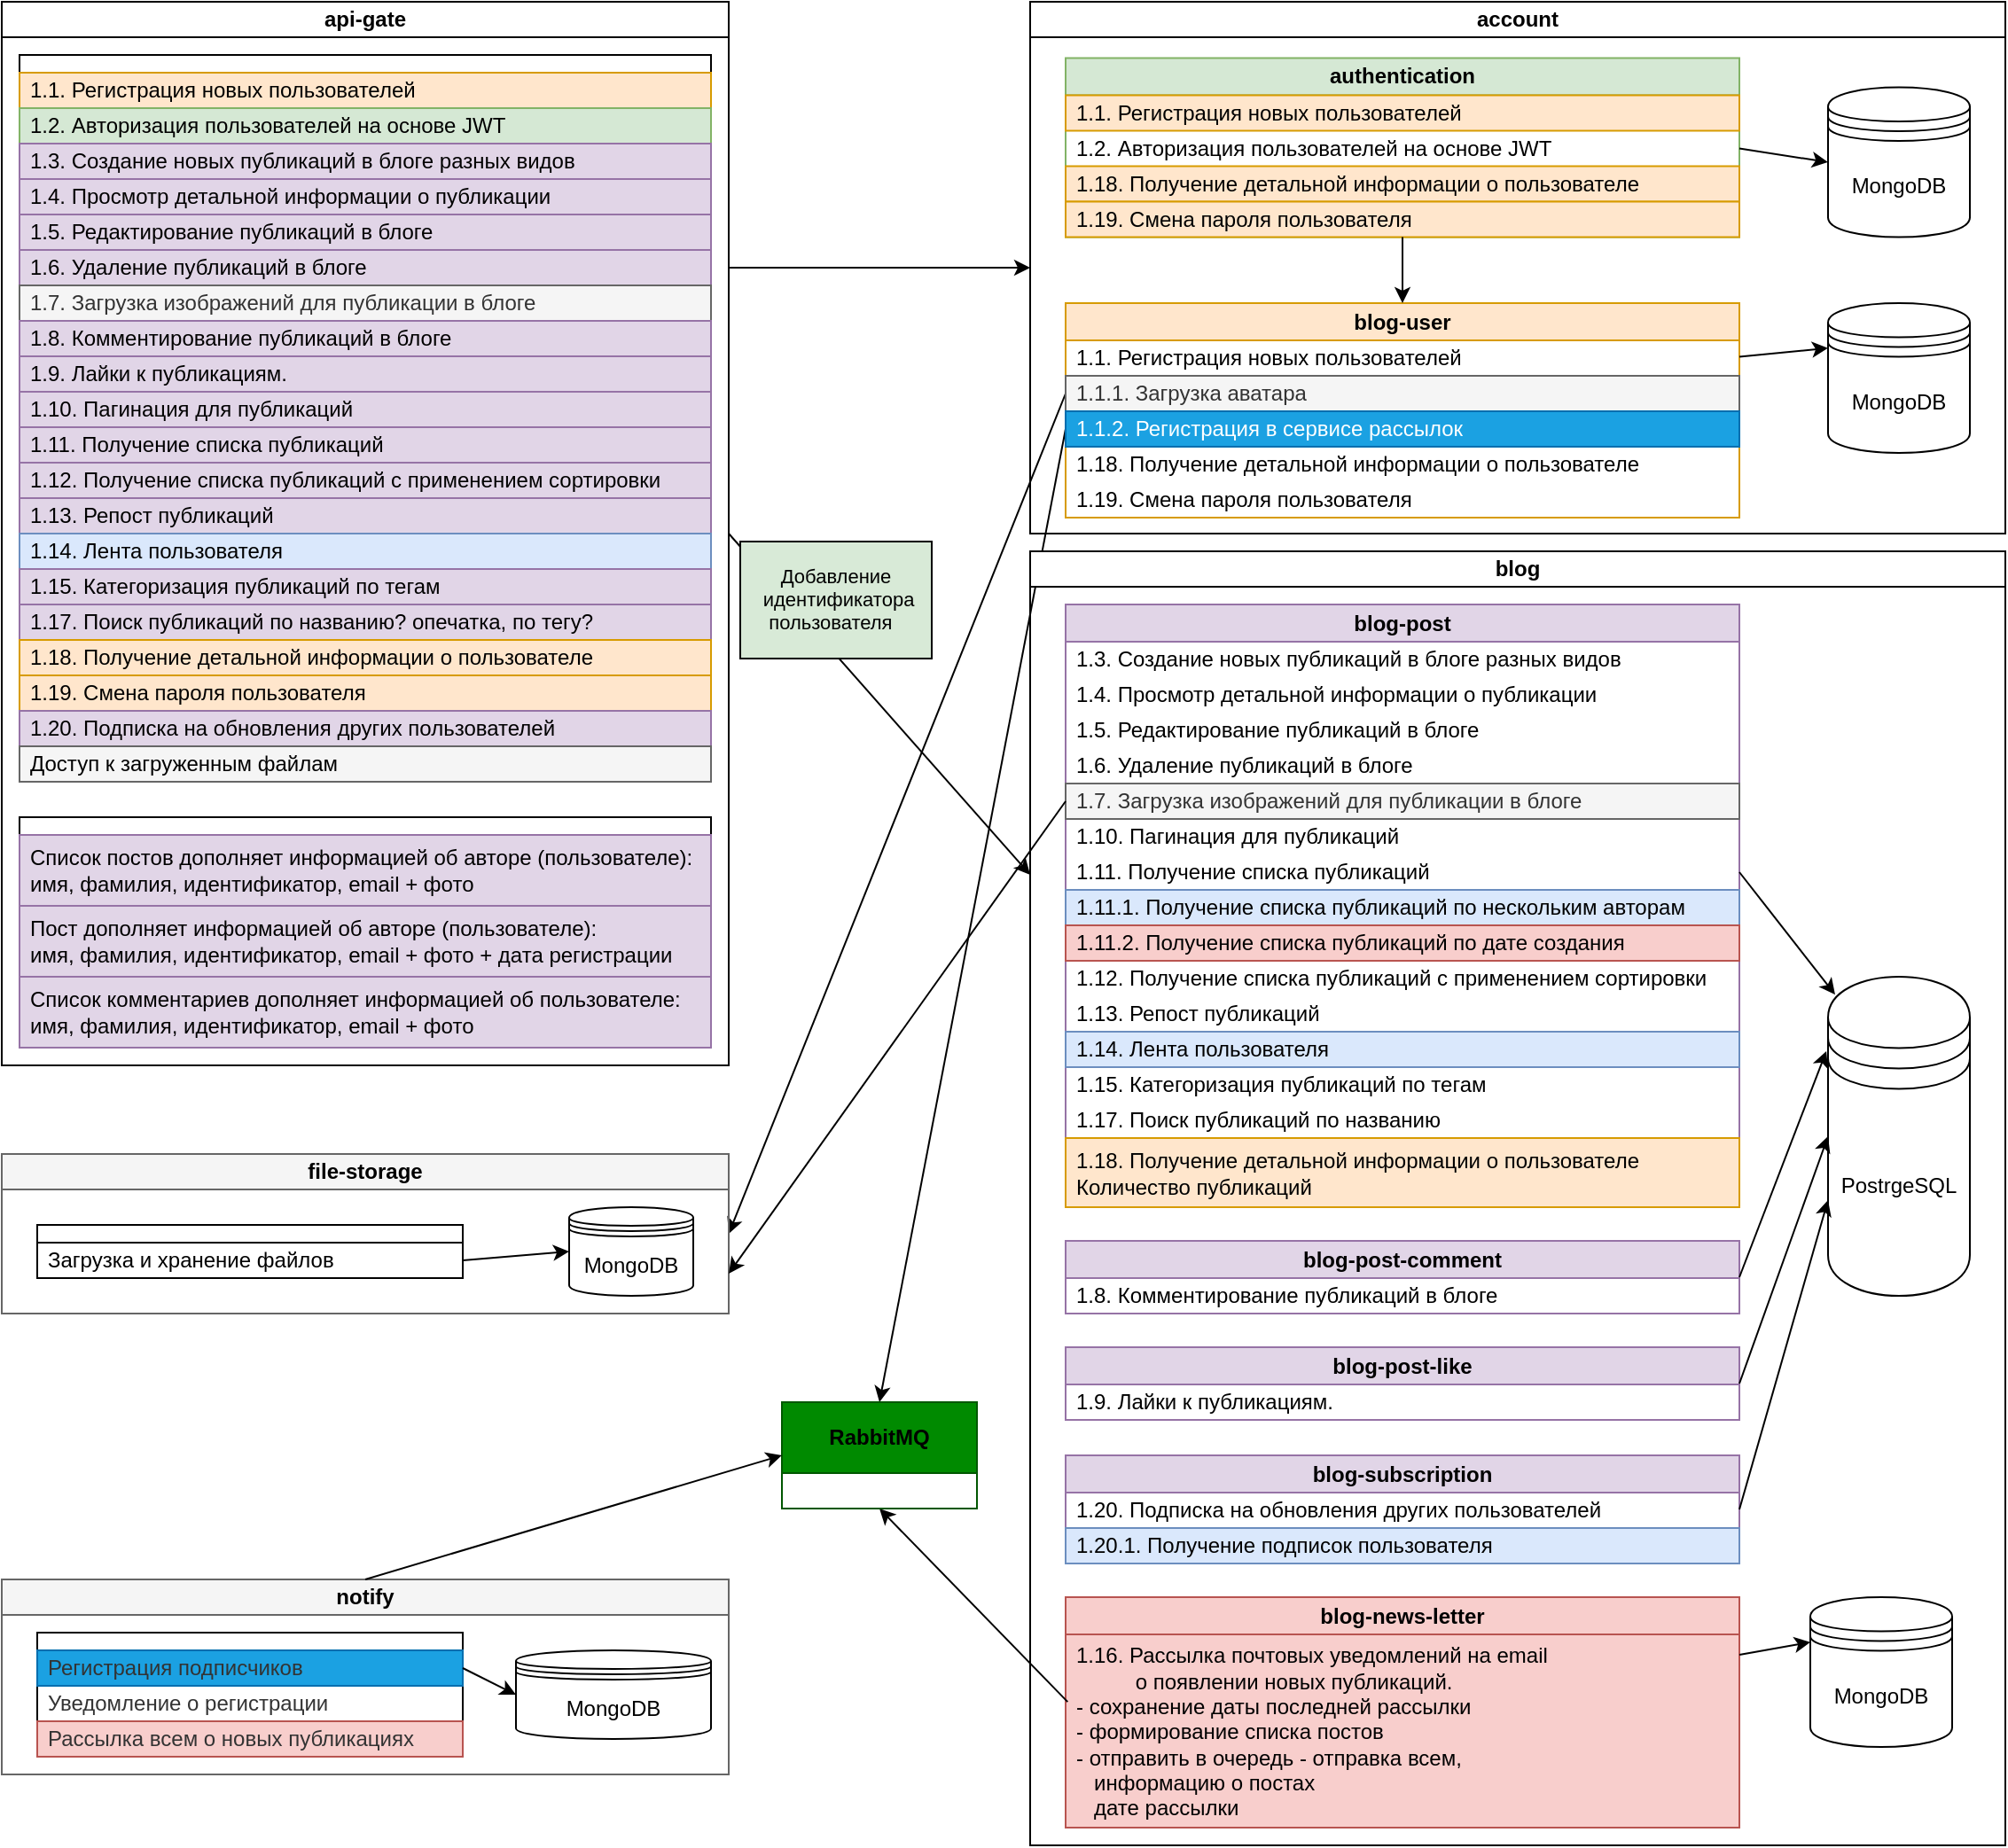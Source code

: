 <mxfile version="26.0.6">
  <diagram name="Страница — 1" id="c0rmzO42i5S5-6AuYbNh">
    <mxGraphModel dx="1434" dy="892" grid="1" gridSize="10" guides="1" tooltips="1" connect="1" arrows="1" fold="1" page="1" pageScale="1" pageWidth="1169" pageHeight="827" math="0" shadow="0">
      <root>
        <mxCell id="0" />
        <mxCell id="1" parent="0" />
        <mxCell id="fOTDyIUjg81vTat3cw3O-68" value="" style="endArrow=classic;html=1;rounded=0;entryX=1;entryY=0.5;entryDx=0;entryDy=0;exitX=0;exitY=0.5;exitDx=0;exitDy=0;" parent="1" source="mZyrV7nt9OkyYfEEB4tD-10" target="fOTDyIUjg81vTat3cw3O-41" edge="1">
          <mxGeometry relative="1" as="geometry">
            <mxPoint x="550" y="530" as="sourcePoint" />
            <mxPoint x="849" y="970" as="targetPoint" />
          </mxGeometry>
        </mxCell>
        <mxCell id="fOTDyIUjg81vTat3cw3O-70" value="" style="endArrow=classic;html=1;rounded=0;exitX=0;exitY=0.5;exitDx=0;exitDy=0;entryX=0.5;entryY=0;entryDx=0;entryDy=0;" parent="1" source="mZyrV7nt9OkyYfEEB4tD-2" target="mZyrV7nt9OkyYfEEB4tD-4" edge="1">
          <mxGeometry relative="1" as="geometry">
            <mxPoint x="800" y="1068" as="sourcePoint" />
            <mxPoint x="849" y="970" as="targetPoint" />
          </mxGeometry>
        </mxCell>
        <mxCell id="Nwkl9uQ9HmGx1w59XUbe-11" value="account" style="swimlane;whiteSpace=wrap;html=1;align=center;fontSize=12;startSize=20;" parent="1" vertex="1">
          <mxGeometry x="600" y="20" width="550" height="300" as="geometry" />
        </mxCell>
        <mxCell id="vsAvf6VTHKERCvfl-qEp-13" value="&lt;span style=&quot;font-weight: 700;&quot;&gt;authentication&lt;/span&gt;" style="swimlane;fontStyle=0;childLayout=stackLayout;horizontal=1;startSize=21;horizontalStack=0;resizeParent=1;resizeParentMax=0;resizeLast=0;collapsible=1;marginBottom=0;whiteSpace=wrap;html=1;movable=1;resizable=1;rotatable=1;deletable=1;editable=1;locked=0;connectable=1;fillColor=#d5e8d4;strokeColor=#82b366;" parent="Nwkl9uQ9HmGx1w59XUbe-11" vertex="1">
          <mxGeometry x="20" y="31.75" width="380" height="101" as="geometry" />
        </mxCell>
        <mxCell id="vsAvf6VTHKERCvfl-qEp-14" value="&lt;font style=&quot;color: rgb(0, 0, 0);&quot;&gt;1.1. Регистрация новых пользователей&lt;/font&gt;" style="text;strokeColor=#d79b00;fillColor=#ffe6cc;align=left;verticalAlign=middle;spacingLeft=4;spacingRight=4;overflow=hidden;points=[[0,0.5],[1,0.5]];portConstraint=eastwest;rotatable=0;whiteSpace=wrap;html=1;" parent="vsAvf6VTHKERCvfl-qEp-13" vertex="1">
          <mxGeometry y="21" width="380" height="20" as="geometry" />
        </mxCell>
        <mxCell id="vsAvf6VTHKERCvfl-qEp-15" value="1.2. Авторизация пользователей на основе JWT" style="text;align=left;verticalAlign=middle;spacingLeft=4;spacingRight=4;overflow=hidden;points=[[0,0.5],[1,0.5]];portConstraint=eastwest;rotatable=0;whiteSpace=wrap;html=1;" parent="vsAvf6VTHKERCvfl-qEp-13" vertex="1">
          <mxGeometry y="41" width="380" height="20" as="geometry" />
        </mxCell>
        <mxCell id="vsAvf6VTHKERCvfl-qEp-16" value="&lt;div style=&quot;text-align: center;&quot;&gt;&lt;span style=&quot;text-wrap-mode: nowrap;&quot;&gt;1.18. Получение детальной информации о пользователе&lt;/span&gt;&lt;/div&gt;" style="text;strokeColor=#d79b00;fillColor=#ffe6cc;align=left;verticalAlign=middle;spacingLeft=4;spacingRight=4;overflow=hidden;points=[[0,0.5],[1,0.5]];portConstraint=eastwest;rotatable=1;whiteSpace=wrap;html=1;movable=1;resizable=1;deletable=1;editable=1;locked=0;connectable=1;" parent="vsAvf6VTHKERCvfl-qEp-13" vertex="1">
          <mxGeometry y="61" width="380" height="20" as="geometry" />
        </mxCell>
        <mxCell id="vsAvf6VTHKERCvfl-qEp-108" value="&lt;div style=&quot;text-align: center;&quot;&gt;&lt;span style=&quot;background-color: transparent; text-wrap-mode: nowrap;&quot;&gt;1.19. Смена пароля пользователя&lt;/span&gt;&lt;/div&gt;" style="text;strokeColor=#d79b00;fillColor=#ffe6cc;align=left;verticalAlign=middle;spacingLeft=4;spacingRight=4;overflow=hidden;points=[[0,0.5],[1,0.5]];portConstraint=eastwest;rotatable=1;whiteSpace=wrap;html=1;movable=1;resizable=1;deletable=1;editable=1;locked=0;connectable=1;" parent="vsAvf6VTHKERCvfl-qEp-13" vertex="1">
          <mxGeometry y="81" width="380" height="20" as="geometry" />
        </mxCell>
        <mxCell id="vsAvf6VTHKERCvfl-qEp-21" value="&lt;span style=&quot;font-weight: 700;&quot;&gt;blog-user&lt;/span&gt;" style="swimlane;fontStyle=0;childLayout=stackLayout;horizontal=1;startSize=21;horizontalStack=0;resizeParent=1;resizeParentMax=0;resizeLast=0;collapsible=1;marginBottom=0;whiteSpace=wrap;html=1;movable=1;resizable=1;rotatable=1;deletable=1;editable=1;locked=0;connectable=1;fillColor=#ffe6cc;strokeColor=#d79b00;" parent="Nwkl9uQ9HmGx1w59XUbe-11" vertex="1">
          <mxGeometry x="20" y="170" width="380" height="121" as="geometry" />
        </mxCell>
        <mxCell id="vsAvf6VTHKERCvfl-qEp-24" value="&lt;font style=&quot;color: rgb(0, 0, 0);&quot;&gt;1.1. Регистрация новых пользователей&lt;/font&gt;" style="text;align=left;verticalAlign=middle;spacingLeft=4;spacingRight=4;overflow=hidden;points=[[0,0.5],[1,0.5]];portConstraint=eastwest;rotatable=0;whiteSpace=wrap;html=1;" parent="vsAvf6VTHKERCvfl-qEp-21" vertex="1">
          <mxGeometry y="21" width="380" height="20" as="geometry" />
        </mxCell>
        <mxCell id="mZyrV7nt9OkyYfEEB4tD-10" value="&lt;span style=&quot;text-wrap-mode: nowrap;&quot;&gt;1.1.1. Загрузка аватара&lt;/span&gt;" style="text;align=left;verticalAlign=middle;spacingLeft=4;spacingRight=4;overflow=hidden;points=[[0,0.5],[1,0.5]];portConstraint=eastwest;rotatable=0;whiteSpace=wrap;html=1;fillColor=#f5f5f5;fontColor=#333333;strokeColor=#666666;" parent="vsAvf6VTHKERCvfl-qEp-21" vertex="1">
          <mxGeometry y="41" width="380" height="20" as="geometry" />
        </mxCell>
        <mxCell id="mZyrV7nt9OkyYfEEB4tD-2" value="&lt;span style=&quot;text-wrap-mode: nowrap;&quot;&gt;1.1.2. Регистрация в сервисе рассылок&lt;/span&gt;" style="text;align=left;verticalAlign=middle;spacingLeft=4;spacingRight=4;overflow=hidden;points=[[0,0.5],[1,0.5]];portConstraint=eastwest;rotatable=0;whiteSpace=wrap;html=1;fillColor=#1ba1e2;fontColor=#ffffff;strokeColor=#006EAF;" parent="vsAvf6VTHKERCvfl-qEp-21" vertex="1">
          <mxGeometry y="61" width="380" height="20" as="geometry" />
        </mxCell>
        <mxCell id="vsAvf6VTHKERCvfl-qEp-98" value="&lt;span style=&quot;text-align: center; text-wrap-mode: nowrap;&quot;&gt;1.18. Получение детальной информации о пользователе&lt;/span&gt;" style="text;align=left;verticalAlign=middle;spacingLeft=4;spacingRight=4;overflow=hidden;points=[[0,0.5],[1,0.5]];portConstraint=eastwest;rotatable=0;whiteSpace=wrap;html=1;" parent="vsAvf6VTHKERCvfl-qEp-21" vertex="1">
          <mxGeometry y="81" width="380" height="20" as="geometry" />
        </mxCell>
        <mxCell id="vsAvf6VTHKERCvfl-qEp-99" value="&lt;span style=&quot;text-align: center; text-wrap-mode: nowrap;&quot;&gt;1.19. Смена пароля пользователя&lt;span style=&quot;white-space: pre;&quot;&gt;&#x9;&lt;/span&gt;&lt;/span&gt;" style="text;align=left;verticalAlign=middle;spacingLeft=4;spacingRight=4;overflow=hidden;points=[[0,0.5],[1,0.5]];portConstraint=eastwest;rotatable=0;whiteSpace=wrap;html=1;" parent="vsAvf6VTHKERCvfl-qEp-21" vertex="1">
          <mxGeometry y="101" width="380" height="20" as="geometry" />
        </mxCell>
        <mxCell id="Nwkl9uQ9HmGx1w59XUbe-8" value="MongoDB" style="shape=datastore;whiteSpace=wrap;html=1;fontSize=12;" parent="Nwkl9uQ9HmGx1w59XUbe-11" vertex="1">
          <mxGeometry x="450" y="170" width="80" height="84.5" as="geometry" />
        </mxCell>
        <mxCell id="vsAvf6VTHKERCvfl-qEp-102" value="" style="endArrow=classic;html=1;rounded=0;entryX=0.5;entryY=0;entryDx=0;entryDy=0;" parent="Nwkl9uQ9HmGx1w59XUbe-11" source="vsAvf6VTHKERCvfl-qEp-13" target="vsAvf6VTHKERCvfl-qEp-21" edge="1">
          <mxGeometry relative="1" as="geometry">
            <mxPoint x="545" y="216" as="sourcePoint" />
            <mxPoint x="685" y="261" as="targetPoint" />
          </mxGeometry>
        </mxCell>
        <mxCell id="vsAvf6VTHKERCvfl-qEp-107" value="" style="endArrow=classic;html=1;rounded=0;exitX=1;exitY=0.5;exitDx=0;exitDy=0;entryX=0;entryY=0.5;entryDx=0;entryDy=0;" parent="Nwkl9uQ9HmGx1w59XUbe-11" source="vsAvf6VTHKERCvfl-qEp-15" target="vsAvf6VTHKERCvfl-qEp-113" edge="1">
          <mxGeometry relative="1" as="geometry">
            <mxPoint x="492" y="252" as="sourcePoint" />
            <mxPoint x="380" y="120" as="targetPoint" />
          </mxGeometry>
        </mxCell>
        <mxCell id="vsAvf6VTHKERCvfl-qEp-112" value="" style="endArrow=classic;html=1;rounded=0;entryX=0;entryY=0.3;entryDx=0;entryDy=0;exitX=1;exitY=0.25;exitDx=0;exitDy=0;" parent="Nwkl9uQ9HmGx1w59XUbe-11" source="vsAvf6VTHKERCvfl-qEp-21" target="Nwkl9uQ9HmGx1w59XUbe-8" edge="1">
          <mxGeometry relative="1" as="geometry">
            <mxPoint x="380" y="180" as="sourcePoint" />
            <mxPoint x="412" y="206" as="targetPoint" />
          </mxGeometry>
        </mxCell>
        <mxCell id="vsAvf6VTHKERCvfl-qEp-113" value="MongoDB" style="shape=datastore;whiteSpace=wrap;html=1;fontSize=12;" parent="Nwkl9uQ9HmGx1w59XUbe-11" vertex="1">
          <mxGeometry x="450" y="48.25" width="80" height="84.5" as="geometry" />
        </mxCell>
        <mxCell id="vsAvf6VTHKERCvfl-qEp-60" value="&lt;b&gt;api-gate&lt;/b&gt;" style="swimlane;whiteSpace=wrap;html=1;align=center;fontSize=12;startSize=20;" parent="1" vertex="1">
          <mxGeometry x="20" y="20" width="410" height="600" as="geometry" />
        </mxCell>
        <mxCell id="vsAvf6VTHKERCvfl-qEp-4" value="" style="swimlane;fontStyle=0;childLayout=stackLayout;horizontal=1;startSize=10;horizontalStack=0;resizeParent=1;resizeParentMax=0;resizeLast=0;collapsible=1;marginBottom=0;whiteSpace=wrap;html=1;movable=1;resizable=1;rotatable=1;deletable=1;editable=1;locked=0;connectable=1;" parent="vsAvf6VTHKERCvfl-qEp-60" vertex="1">
          <mxGeometry x="10" y="30" width="390" height="410" as="geometry" />
        </mxCell>
        <mxCell id="vsAvf6VTHKERCvfl-qEp-5" value="&lt;font style=&quot;color: rgb(0, 0, 0);&quot;&gt;1.1. Регистрация новых пользователей&lt;/font&gt;" style="text;strokeColor=#d79b00;fillColor=#ffe6cc;align=left;verticalAlign=middle;spacingLeft=4;spacingRight=4;overflow=hidden;points=[[0,0.5],[1,0.5]];portConstraint=eastwest;rotatable=0;whiteSpace=wrap;html=1;direction=south;" parent="vsAvf6VTHKERCvfl-qEp-4" vertex="1">
          <mxGeometry y="10" width="390" height="20" as="geometry" />
        </mxCell>
        <mxCell id="vsAvf6VTHKERCvfl-qEp-6" value="1.2. Авторизация пользователей на основе JWT" style="text;strokeColor=#82b366;fillColor=#d5e8d4;align=left;verticalAlign=middle;spacingLeft=4;spacingRight=4;overflow=hidden;points=[[0,0.5],[1,0.5]];portConstraint=eastwest;rotatable=0;whiteSpace=wrap;html=1;" parent="vsAvf6VTHKERCvfl-qEp-4" vertex="1">
          <mxGeometry y="30" width="390" height="20" as="geometry" />
        </mxCell>
        <mxCell id="vsAvf6VTHKERCvfl-qEp-8" value="&lt;span style=&quot;text-wrap-mode: nowrap;&quot;&gt;1.3. Создание новых публикаций в блоге разных видов&lt;/span&gt;" style="text;strokeColor=#9673a6;fillColor=#e1d5e7;align=left;verticalAlign=middle;spacingLeft=4;spacingRight=4;overflow=hidden;points=[[0,0.5],[1,0.5]];portConstraint=eastwest;rotatable=0;whiteSpace=wrap;html=1;" parent="vsAvf6VTHKERCvfl-qEp-4" vertex="1">
          <mxGeometry y="50" width="390" height="20" as="geometry" />
        </mxCell>
        <mxCell id="vsAvf6VTHKERCvfl-qEp-137" value="&lt;span style=&quot;text-wrap-mode: nowrap;&quot;&gt;1.4. Просмотр детальной информации о публикации&lt;/span&gt;" style="text;strokeColor=#9673a6;fillColor=#e1d5e7;align=left;verticalAlign=middle;spacingLeft=4;spacingRight=4;overflow=hidden;points=[[0,0.5],[1,0.5]];portConstraint=eastwest;rotatable=0;whiteSpace=wrap;html=1;" parent="vsAvf6VTHKERCvfl-qEp-4" vertex="1">
          <mxGeometry y="70" width="390" height="20" as="geometry" />
        </mxCell>
        <mxCell id="vsAvf6VTHKERCvfl-qEp-152" value="&lt;span style=&quot;text-wrap-mode: nowrap;&quot;&gt;1.5. Редактирование публикаций в блоге&lt;/span&gt;" style="text;align=left;verticalAlign=middle;spacingLeft=4;spacingRight=4;overflow=hidden;points=[[0,0.5],[1,0.5]];portConstraint=eastwest;rotatable=0;whiteSpace=wrap;html=1;fillColor=#e1d5e7;strokeColor=#9673a6;" parent="vsAvf6VTHKERCvfl-qEp-4" vertex="1">
          <mxGeometry y="90" width="390" height="20" as="geometry" />
        </mxCell>
        <mxCell id="vsAvf6VTHKERCvfl-qEp-153" value="&lt;div style=&quot;text-wrap-mode: nowrap;&quot;&gt;1.6. Удаление публикаций в блоге&lt;/div&gt;" style="text;align=left;verticalAlign=middle;spacingLeft=4;spacingRight=4;overflow=hidden;points=[[0,0.5],[1,0.5]];portConstraint=eastwest;rotatable=0;whiteSpace=wrap;html=1;fillColor=#e1d5e7;strokeColor=#9673a6;" parent="vsAvf6VTHKERCvfl-qEp-4" vertex="1">
          <mxGeometry y="110" width="390" height="20" as="geometry" />
        </mxCell>
        <mxCell id="vsAvf6VTHKERCvfl-qEp-154" value="&lt;span style=&quot;text-wrap-mode: nowrap;&quot;&gt;1.7. Загрузка изображений для публикации в блоге&lt;/span&gt;" style="text;align=left;verticalAlign=middle;spacingLeft=4;spacingRight=4;overflow=hidden;points=[[0,0.5],[1,0.5]];portConstraint=eastwest;rotatable=0;whiteSpace=wrap;html=1;fillColor=#f5f5f5;fontColor=#333333;strokeColor=#666666;" parent="vsAvf6VTHKERCvfl-qEp-4" vertex="1">
          <mxGeometry y="130" width="390" height="20" as="geometry" />
        </mxCell>
        <mxCell id="vsAvf6VTHKERCvfl-qEp-189" value="&lt;span style=&quot;text-wrap-mode: nowrap;&quot;&gt;1.8. Комментирование публикаций в блоге&lt;/span&gt;" style="text;align=left;verticalAlign=middle;spacingLeft=4;spacingRight=4;overflow=hidden;points=[[0,0.5],[1,0.5]];portConstraint=eastwest;rotatable=0;whiteSpace=wrap;html=1;fillColor=#e1d5e7;strokeColor=#9673a6;" parent="vsAvf6VTHKERCvfl-qEp-4" vertex="1">
          <mxGeometry y="150" width="390" height="20" as="geometry" />
        </mxCell>
        <mxCell id="fOTDyIUjg81vTat3cw3O-25" value="&lt;span style=&quot;text-wrap-mode: nowrap;&quot;&gt;1.9. Лайки к публикациям.&lt;/span&gt;" style="text;align=left;verticalAlign=middle;spacingLeft=4;spacingRight=4;overflow=hidden;points=[[0,0.5],[1,0.5]];portConstraint=eastwest;rotatable=0;whiteSpace=wrap;html=1;fillColor=#e1d5e7;strokeColor=#9673a6;" parent="vsAvf6VTHKERCvfl-qEp-4" vertex="1">
          <mxGeometry y="170" width="390" height="20" as="geometry" />
        </mxCell>
        <mxCell id="vsAvf6VTHKERCvfl-qEp-155" value="&lt;span style=&quot;text-wrap-mode: nowrap;&quot;&gt;1.10. Пагинация для публикаций&lt;/span&gt;" style="text;align=left;verticalAlign=middle;spacingLeft=4;spacingRight=4;overflow=hidden;points=[[0,0.5],[1,0.5]];portConstraint=eastwest;rotatable=0;whiteSpace=wrap;html=1;fillColor=#e1d5e7;strokeColor=#9673a6;" parent="vsAvf6VTHKERCvfl-qEp-4" vertex="1">
          <mxGeometry y="190" width="390" height="20" as="geometry" />
        </mxCell>
        <mxCell id="vsAvf6VTHKERCvfl-qEp-156" value="&lt;span style=&quot;text-wrap-mode: nowrap;&quot;&gt;1.11. Получение списка публикаций&lt;/span&gt;" style="text;align=left;verticalAlign=middle;spacingLeft=4;spacingRight=4;overflow=hidden;points=[[0,0.5],[1,0.5]];portConstraint=eastwest;rotatable=0;whiteSpace=wrap;html=1;fillColor=#e1d5e7;strokeColor=#9673a6;" parent="vsAvf6VTHKERCvfl-qEp-4" vertex="1">
          <mxGeometry y="210" width="390" height="20" as="geometry" />
        </mxCell>
        <mxCell id="vsAvf6VTHKERCvfl-qEp-157" value="&lt;span style=&quot;text-wrap-mode: nowrap;&quot;&gt;1.12. Получение списка публикаций с применением сортировки&lt;/span&gt;" style="text;align=left;verticalAlign=middle;spacingLeft=4;spacingRight=4;overflow=hidden;points=[[0,0.5],[1,0.5]];portConstraint=eastwest;rotatable=0;whiteSpace=wrap;html=1;fillColor=#e1d5e7;strokeColor=#9673a6;" parent="vsAvf6VTHKERCvfl-qEp-4" vertex="1">
          <mxGeometry y="230" width="390" height="20" as="geometry" />
        </mxCell>
        <mxCell id="vsAvf6VTHKERCvfl-qEp-158" value="&lt;span style=&quot;text-wrap-mode: nowrap;&quot;&gt;1.13. Репост публикаций&lt;/span&gt;" style="text;align=left;verticalAlign=middle;spacingLeft=4;spacingRight=4;overflow=hidden;points=[[0,0.5],[1,0.5]];portConstraint=eastwest;rotatable=0;whiteSpace=wrap;html=1;fillColor=#e1d5e7;strokeColor=#9673a6;" parent="vsAvf6VTHKERCvfl-qEp-4" vertex="1">
          <mxGeometry y="250" width="390" height="20" as="geometry" />
        </mxCell>
        <mxCell id="fOTDyIUjg81vTat3cw3O-29" value="&lt;span style=&quot;text-wrap-mode: nowrap;&quot;&gt;1.14. Лента пользователя&lt;/span&gt;" style="text;align=left;verticalAlign=middle;spacingLeft=4;spacingRight=4;overflow=hidden;points=[[0,0.5],[1,0.5]];portConstraint=eastwest;rotatable=0;whiteSpace=wrap;html=1;fillColor=#dae8fc;strokeColor=#6c8ebf;" parent="vsAvf6VTHKERCvfl-qEp-4" vertex="1">
          <mxGeometry y="270" width="390" height="20" as="geometry" />
        </mxCell>
        <mxCell id="vsAvf6VTHKERCvfl-qEp-159" value="&lt;span style=&quot;text-wrap-mode: nowrap;&quot;&gt;1.15. Категоризация публикаций по тегам&lt;/span&gt;" style="text;align=left;verticalAlign=middle;spacingLeft=4;spacingRight=4;overflow=hidden;points=[[0,0.5],[1,0.5]];portConstraint=eastwest;rotatable=0;whiteSpace=wrap;html=1;fillColor=#e1d5e7;strokeColor=#9673a6;" parent="vsAvf6VTHKERCvfl-qEp-4" vertex="1">
          <mxGeometry y="290" width="390" height="20" as="geometry" />
        </mxCell>
        <mxCell id="vsAvf6VTHKERCvfl-qEp-160" value="&lt;span style=&quot;text-wrap-mode: nowrap;&quot;&gt;1.17. Поиск публикаций по названию? опечатка, по тегу?&lt;/span&gt;" style="text;align=left;verticalAlign=middle;spacingLeft=4;spacingRight=4;overflow=hidden;points=[[0,0.5],[1,0.5]];portConstraint=eastwest;rotatable=0;whiteSpace=wrap;html=1;fillColor=#e1d5e7;strokeColor=#9673a6;" parent="vsAvf6VTHKERCvfl-qEp-4" vertex="1">
          <mxGeometry y="310" width="390" height="20" as="geometry" />
        </mxCell>
        <mxCell id="vsAvf6VTHKERCvfl-qEp-73" value="&lt;span style=&quot;text-align: center; text-wrap-mode: nowrap;&quot;&gt;1.18. Получение детальной информации о пользователе&lt;/span&gt;" style="text;strokeColor=#d79b00;fillColor=#ffe6cc;align=left;verticalAlign=middle;spacingLeft=4;spacingRight=4;overflow=hidden;points=[[0,0.5],[1,0.5]];portConstraint=eastwest;rotatable=0;whiteSpace=wrap;html=1;" parent="vsAvf6VTHKERCvfl-qEp-4" vertex="1">
          <mxGeometry y="330" width="390" height="20" as="geometry" />
        </mxCell>
        <mxCell id="vsAvf6VTHKERCvfl-qEp-74" value="&lt;span style=&quot;text-align: center; text-wrap-mode: nowrap;&quot;&gt;1.19. Смена пароля пользователя&lt;/span&gt;" style="text;strokeColor=#d79b00;fillColor=#ffe6cc;align=left;verticalAlign=middle;spacingLeft=4;spacingRight=4;overflow=hidden;points=[[0,0.5],[1,0.5]];portConstraint=eastwest;rotatable=0;whiteSpace=wrap;html=1;" parent="vsAvf6VTHKERCvfl-qEp-4" vertex="1">
          <mxGeometry y="350" width="390" height="20" as="geometry" />
        </mxCell>
        <mxCell id="fOTDyIUjg81vTat3cw3O-28" value="&lt;span style=&quot;text-wrap-mode: nowrap;&quot;&gt;1.20. Подписка на обновления других пользователей&lt;/span&gt;" style="text;align=left;verticalAlign=middle;spacingLeft=4;spacingRight=4;overflow=hidden;points=[[0,0.5],[1,0.5]];portConstraint=eastwest;rotatable=0;whiteSpace=wrap;html=1;fillColor=#e1d5e7;strokeColor=#9673a6;" parent="vsAvf6VTHKERCvfl-qEp-4" vertex="1">
          <mxGeometry y="370" width="390" height="20" as="geometry" />
        </mxCell>
        <mxCell id="fOTDyIUjg81vTat3cw3O-40" value="&lt;span style=&quot;color: rgb(0, 0, 0); text-wrap-mode: nowrap;&quot;&gt;Доступ к загруженным файлам&lt;/span&gt;" style="text;align=left;verticalAlign=middle;spacingLeft=4;spacingRight=4;overflow=hidden;points=[[0,0.5],[1,0.5]];portConstraint=eastwest;rotatable=0;whiteSpace=wrap;html=1;fillColor=#f5f5f5;fontColor=#333333;strokeColor=#666666;" parent="vsAvf6VTHKERCvfl-qEp-4" vertex="1">
          <mxGeometry y="390" width="390" height="20" as="geometry" />
        </mxCell>
        <mxCell id="vsAvf6VTHKERCvfl-qEp-161" value="" style="swimlane;fontStyle=0;childLayout=stackLayout;horizontal=1;startSize=10;horizontalStack=0;resizeParent=1;resizeParentMax=0;resizeLast=0;collapsible=1;marginBottom=0;whiteSpace=wrap;html=1;movable=1;resizable=1;rotatable=1;deletable=1;editable=1;locked=0;connectable=1;" parent="vsAvf6VTHKERCvfl-qEp-60" vertex="1">
          <mxGeometry x="10" y="460" width="390" height="130" as="geometry" />
        </mxCell>
        <mxCell id="vsAvf6VTHKERCvfl-qEp-184" value="&lt;span style=&quot;text-wrap-mode: nowrap;&quot;&gt;Список постов дополняет информацией об авторе (пользователе):&lt;/span&gt;&lt;div&gt;&lt;span style=&quot;text-wrap-mode: nowrap;&quot;&gt;имя, фамилия, идентификатор, email + фото&lt;/span&gt;&lt;/div&gt;" style="text;align=left;verticalAlign=middle;spacingLeft=4;spacingRight=4;overflow=hidden;points=[[0,0.5],[1,0.5]];portConstraint=eastwest;rotatable=0;whiteSpace=wrap;html=1;fillColor=#e1d5e7;strokeColor=#9673a6;" parent="vsAvf6VTHKERCvfl-qEp-161" vertex="1">
          <mxGeometry y="10" width="390" height="40" as="geometry" />
        </mxCell>
        <mxCell id="vsAvf6VTHKERCvfl-qEp-186" value="&lt;span style=&quot;text-wrap-mode: nowrap;&quot;&gt;Пост дополняет информацией об авторе (пользователе):&lt;/span&gt;&lt;div&gt;&lt;span style=&quot;text-wrap-mode: nowrap;&quot;&gt;имя, фамилия, идентификатор, email + фото + дата регистрации&lt;/span&gt;&lt;/div&gt;" style="text;align=left;verticalAlign=middle;spacingLeft=4;spacingRight=4;overflow=hidden;points=[[0,0.5],[1,0.5]];portConstraint=eastwest;rotatable=0;whiteSpace=wrap;html=1;fillColor=#e1d5e7;strokeColor=#9673a6;" parent="vsAvf6VTHKERCvfl-qEp-161" vertex="1">
          <mxGeometry y="50" width="390" height="40" as="geometry" />
        </mxCell>
        <mxCell id="vsAvf6VTHKERCvfl-qEp-174" value="&lt;span style=&quot;text-wrap-mode: nowrap;&quot;&gt;Список комментариев дополняет информацией об пользователе:&lt;/span&gt;&lt;div&gt;&lt;span style=&quot;text-wrap-mode: nowrap;&quot;&gt;имя, фамилия, идентификатор, email + фото&lt;/span&gt;&lt;/div&gt;" style="text;align=left;verticalAlign=middle;spacingLeft=4;spacingRight=4;overflow=hidden;points=[[0,0.5],[1,0.5]];portConstraint=eastwest;rotatable=0;whiteSpace=wrap;html=1;fillColor=#e1d5e7;strokeColor=#9673a6;" parent="vsAvf6VTHKERCvfl-qEp-161" vertex="1">
          <mxGeometry y="90" width="390" height="40" as="geometry" />
        </mxCell>
        <mxCell id="vsAvf6VTHKERCvfl-qEp-114" value="" style="endArrow=classic;html=1;rounded=0;entryX=0;entryY=0.5;entryDx=0;entryDy=0;exitX=1;exitY=0.25;exitDx=0;exitDy=0;" parent="1" source="vsAvf6VTHKERCvfl-qEp-60" target="Nwkl9uQ9HmGx1w59XUbe-11" edge="1">
          <mxGeometry relative="1" as="geometry">
            <mxPoint x="270" y="430" as="sourcePoint" />
            <mxPoint x="760" y="650" as="targetPoint" />
          </mxGeometry>
        </mxCell>
        <mxCell id="vsAvf6VTHKERCvfl-qEp-115" value="blog" style="swimlane;whiteSpace=wrap;html=1;align=center;fontSize=12;startSize=20;" parent="1" vertex="1">
          <mxGeometry x="600" y="330" width="550" height="730" as="geometry" />
        </mxCell>
        <mxCell id="vsAvf6VTHKERCvfl-qEp-116" value="&lt;span style=&quot;font-weight: 700;&quot;&gt;blog-post&lt;/span&gt;" style="swimlane;fontStyle=0;childLayout=stackLayout;horizontal=1;startSize=21;horizontalStack=0;resizeParent=1;resizeParentMax=0;resizeLast=0;collapsible=1;marginBottom=0;whiteSpace=wrap;html=1;movable=1;resizable=1;rotatable=1;deletable=1;editable=1;locked=0;connectable=1;fillColor=#e1d5e7;strokeColor=#9673a6;" parent="vsAvf6VTHKERCvfl-qEp-115" vertex="1">
          <mxGeometry x="20" y="30" width="380" height="340" as="geometry" />
        </mxCell>
        <mxCell id="vsAvf6VTHKERCvfl-qEp-117" value="&lt;span style=&quot;text-wrap-mode: nowrap;&quot;&gt;1.3. Создание новых публикаций в блоге разных видов&lt;/span&gt;" style="text;align=left;verticalAlign=middle;spacingLeft=4;spacingRight=4;overflow=hidden;points=[[0,0.5],[1,0.5]];portConstraint=eastwest;rotatable=0;whiteSpace=wrap;html=1;" parent="vsAvf6VTHKERCvfl-qEp-116" vertex="1">
          <mxGeometry y="21" width="380" height="20" as="geometry" />
        </mxCell>
        <mxCell id="vsAvf6VTHKERCvfl-qEp-141" value="&lt;span style=&quot;text-wrap-mode: nowrap;&quot;&gt;1.4. Просмотр детальной информации о публикации&lt;/span&gt;" style="text;align=left;verticalAlign=middle;spacingLeft=4;spacingRight=4;overflow=hidden;points=[[0,0.5],[1,0.5]];portConstraint=eastwest;rotatable=0;whiteSpace=wrap;html=1;" parent="vsAvf6VTHKERCvfl-qEp-116" vertex="1">
          <mxGeometry y="41" width="380" height="20" as="geometry" />
        </mxCell>
        <mxCell id="vsAvf6VTHKERCvfl-qEp-118" value="&lt;span style=&quot;text-wrap-mode: nowrap;&quot;&gt;1.5. Редактирование публикаций в блоге&lt;/span&gt;" style="text;align=left;verticalAlign=middle;spacingLeft=4;spacingRight=4;overflow=hidden;points=[[0,0.5],[1,0.5]];portConstraint=eastwest;rotatable=0;whiteSpace=wrap;html=1;" parent="vsAvf6VTHKERCvfl-qEp-116" vertex="1">
          <mxGeometry y="61" width="380" height="20" as="geometry" />
        </mxCell>
        <mxCell id="vsAvf6VTHKERCvfl-qEp-142" value="&lt;div style=&quot;text-wrap-mode: nowrap;&quot;&gt;1.6. Удаление публикаций в блоге&lt;/div&gt;" style="text;align=left;verticalAlign=middle;spacingLeft=4;spacingRight=4;overflow=hidden;points=[[0,0.5],[1,0.5]];portConstraint=eastwest;rotatable=0;whiteSpace=wrap;html=1;" parent="vsAvf6VTHKERCvfl-qEp-116" vertex="1">
          <mxGeometry y="81" width="380" height="20" as="geometry" />
        </mxCell>
        <mxCell id="vsAvf6VTHKERCvfl-qEp-143" value="&lt;span style=&quot;text-wrap-mode: nowrap;&quot;&gt;1.7. Загрузка изображений для публикации в блоге&lt;/span&gt;" style="text;align=left;verticalAlign=middle;spacingLeft=4;spacingRight=4;overflow=hidden;points=[[0,0.5],[1,0.5]];portConstraint=eastwest;rotatable=0;whiteSpace=wrap;html=1;fillColor=#f5f5f5;fontColor=#333333;strokeColor=#666666;" parent="vsAvf6VTHKERCvfl-qEp-116" vertex="1">
          <mxGeometry y="101" width="380" height="20" as="geometry" />
        </mxCell>
        <mxCell id="vsAvf6VTHKERCvfl-qEp-144" value="&lt;span style=&quot;text-wrap-mode: nowrap;&quot;&gt;1.10. Пагинация для публикаций&lt;/span&gt;" style="text;align=left;verticalAlign=middle;spacingLeft=4;spacingRight=4;overflow=hidden;points=[[0,0.5],[1,0.5]];portConstraint=eastwest;rotatable=0;whiteSpace=wrap;html=1;" parent="vsAvf6VTHKERCvfl-qEp-116" vertex="1">
          <mxGeometry y="121" width="380" height="20" as="geometry" />
        </mxCell>
        <mxCell id="vsAvf6VTHKERCvfl-qEp-145" value="&lt;span style=&quot;text-wrap-mode: nowrap;&quot;&gt;1.11. Получение списка публикаций&lt;/span&gt;" style="text;align=left;verticalAlign=middle;spacingLeft=4;spacingRight=4;overflow=hidden;points=[[0,0.5],[1,0.5]];portConstraint=eastwest;rotatable=0;whiteSpace=wrap;html=1;" parent="vsAvf6VTHKERCvfl-qEp-116" vertex="1">
          <mxGeometry y="141" width="380" height="20" as="geometry" />
        </mxCell>
        <mxCell id="fOTDyIUjg81vTat3cw3O-36" value="&lt;span style=&quot;text-wrap-mode: nowrap;&quot;&gt;1.11.1. Получение списка публикаций по нескольким авторам&lt;/span&gt;" style="text;align=left;verticalAlign=middle;spacingLeft=4;spacingRight=4;overflow=hidden;points=[[0,0.5],[1,0.5]];portConstraint=eastwest;rotatable=0;whiteSpace=wrap;html=1;fillColor=#dae8fc;strokeColor=#6c8ebf;" parent="vsAvf6VTHKERCvfl-qEp-116" vertex="1">
          <mxGeometry y="161" width="380" height="20" as="geometry" />
        </mxCell>
        <mxCell id="wlsIzfSZawNo-2IriCVk-9" value="&lt;span style=&quot;text-wrap-mode: nowrap;&quot;&gt;1.11.2. Получение списка публикаций по дате создания&lt;/span&gt;" style="text;align=left;verticalAlign=middle;spacingLeft=4;spacingRight=4;overflow=hidden;points=[[0,0.5],[1,0.5]];portConstraint=eastwest;rotatable=0;whiteSpace=wrap;html=1;fillColor=#f8cecc;strokeColor=#b85450;" parent="vsAvf6VTHKERCvfl-qEp-116" vertex="1">
          <mxGeometry y="181" width="380" height="20" as="geometry" />
        </mxCell>
        <mxCell id="vsAvf6VTHKERCvfl-qEp-146" value="&lt;span style=&quot;text-wrap-mode: nowrap;&quot;&gt;1.12. Получение списка публикаций с применением сортировки&lt;/span&gt;" style="text;align=left;verticalAlign=middle;spacingLeft=4;spacingRight=4;overflow=hidden;points=[[0,0.5],[1,0.5]];portConstraint=eastwest;rotatable=0;whiteSpace=wrap;html=1;" parent="vsAvf6VTHKERCvfl-qEp-116" vertex="1">
          <mxGeometry y="201" width="380" height="20" as="geometry" />
        </mxCell>
        <mxCell id="vsAvf6VTHKERCvfl-qEp-147" value="&lt;span style=&quot;text-wrap-mode: nowrap;&quot;&gt;1.13. Репост публикаций&lt;/span&gt;" style="text;align=left;verticalAlign=middle;spacingLeft=4;spacingRight=4;overflow=hidden;points=[[0,0.5],[1,0.5]];portConstraint=eastwest;rotatable=0;whiteSpace=wrap;html=1;" parent="vsAvf6VTHKERCvfl-qEp-116" vertex="1">
          <mxGeometry y="221" width="380" height="20" as="geometry" />
        </mxCell>
        <mxCell id="fOTDyIUjg81vTat3cw3O-27" value="&lt;span style=&quot;text-wrap-mode: nowrap;&quot;&gt;1.14. Лента пользователя&lt;/span&gt;" style="text;align=left;verticalAlign=middle;spacingLeft=4;spacingRight=4;overflow=hidden;points=[[0,0.5],[1,0.5]];portConstraint=eastwest;rotatable=0;whiteSpace=wrap;html=1;fillColor=#dae8fc;strokeColor=#6c8ebf;" parent="vsAvf6VTHKERCvfl-qEp-116" vertex="1">
          <mxGeometry y="241" width="380" height="20" as="geometry" />
        </mxCell>
        <mxCell id="vsAvf6VTHKERCvfl-qEp-148" value="&lt;span style=&quot;text-wrap-mode: nowrap;&quot;&gt;1.15. Категоризация публикаций по тегам&lt;/span&gt;" style="text;align=left;verticalAlign=middle;spacingLeft=4;spacingRight=4;overflow=hidden;points=[[0,0.5],[1,0.5]];portConstraint=eastwest;rotatable=0;whiteSpace=wrap;html=1;" parent="vsAvf6VTHKERCvfl-qEp-116" vertex="1">
          <mxGeometry y="261" width="380" height="20" as="geometry" />
        </mxCell>
        <mxCell id="vsAvf6VTHKERCvfl-qEp-149" value="&lt;span style=&quot;text-wrap-mode: nowrap;&quot;&gt;1.17. Поиск публикаций по названию&lt;/span&gt;" style="text;align=left;verticalAlign=middle;spacingLeft=4;spacingRight=4;overflow=hidden;points=[[0,0.5],[1,0.5]];portConstraint=eastwest;rotatable=0;whiteSpace=wrap;html=1;" parent="vsAvf6VTHKERCvfl-qEp-116" vertex="1">
          <mxGeometry y="281" width="380" height="20" as="geometry" />
        </mxCell>
        <mxCell id="vsAvf6VTHKERCvfl-qEp-151" value="&lt;span style=&quot;text-align: center; text-wrap-mode: nowrap;&quot;&gt;1.18. Получение детальной информации о пользователе&lt;/span&gt;&lt;div&gt;&lt;span style=&quot;text-align: center; text-wrap-mode: nowrap;&quot;&gt;Количество публикаций&lt;/span&gt;&lt;/div&gt;" style="text;strokeColor=#d79b00;fillColor=#ffe6cc;align=left;verticalAlign=middle;spacingLeft=4;spacingRight=4;overflow=hidden;points=[[0,0.5],[1,0.5]];portConstraint=eastwest;rotatable=0;whiteSpace=wrap;html=1;" parent="vsAvf6VTHKERCvfl-qEp-116" vertex="1">
          <mxGeometry y="301" width="380" height="39" as="geometry" />
        </mxCell>
        <mxCell id="vsAvf6VTHKERCvfl-qEp-128" value="" style="endArrow=classic;html=1;rounded=0;exitX=1;exitY=0.5;exitDx=0;exitDy=0;entryX=0.05;entryY=0.056;entryDx=0;entryDy=0;entryPerimeter=0;" parent="vsAvf6VTHKERCvfl-qEp-115" source="vsAvf6VTHKERCvfl-qEp-145" target="vsAvf6VTHKERCvfl-qEp-131" edge="1">
          <mxGeometry relative="1" as="geometry">
            <mxPoint x="492" y="252" as="sourcePoint" />
            <mxPoint x="380" y="120" as="targetPoint" />
          </mxGeometry>
        </mxCell>
        <mxCell id="vsAvf6VTHKERCvfl-qEp-131" value="PostrgeSQL" style="shape=datastore;whiteSpace=wrap;html=1;fontSize=12;" parent="vsAvf6VTHKERCvfl-qEp-115" vertex="1">
          <mxGeometry x="450" y="240" width="80" height="180" as="geometry" />
        </mxCell>
        <mxCell id="vsAvf6VTHKERCvfl-qEp-180" value="&lt;span style=&quot;font-weight: 700;&quot;&gt;blog-post-comment&lt;/span&gt;" style="swimlane;fontStyle=0;childLayout=stackLayout;horizontal=1;startSize=21;horizontalStack=0;resizeParent=1;resizeParentMax=0;resizeLast=0;collapsible=1;marginBottom=0;whiteSpace=wrap;html=1;movable=1;resizable=1;rotatable=1;deletable=1;editable=1;locked=0;connectable=1;fillColor=#e1d5e7;strokeColor=#9673a6;" parent="vsAvf6VTHKERCvfl-qEp-115" vertex="1">
          <mxGeometry x="20" y="389" width="380" height="41" as="geometry" />
        </mxCell>
        <mxCell id="vsAvf6VTHKERCvfl-qEp-183" value="&lt;span style=&quot;text-wrap-mode: nowrap;&quot;&gt;1.8. Комментирование публикаций в блоге&lt;/span&gt;" style="text;align=left;verticalAlign=middle;spacingLeft=4;spacingRight=4;overflow=hidden;points=[[0,0.5],[1,0.5]];portConstraint=eastwest;rotatable=0;whiteSpace=wrap;html=1;" parent="vsAvf6VTHKERCvfl-qEp-180" vertex="1">
          <mxGeometry y="21" width="380" height="20" as="geometry" />
        </mxCell>
        <mxCell id="vsAvf6VTHKERCvfl-qEp-187" value="&lt;span style=&quot;font-weight: 700;&quot;&gt;blog-post-like&lt;/span&gt;" style="swimlane;fontStyle=0;childLayout=stackLayout;horizontal=1;startSize=21;horizontalStack=0;resizeParent=1;resizeParentMax=0;resizeLast=0;collapsible=1;marginBottom=0;whiteSpace=wrap;html=1;movable=1;resizable=1;rotatable=1;deletable=1;editable=1;locked=0;connectable=1;fillColor=#e1d5e7;strokeColor=#9673a6;" parent="vsAvf6VTHKERCvfl-qEp-115" vertex="1">
          <mxGeometry x="20" y="449" width="380" height="41" as="geometry" />
        </mxCell>
        <mxCell id="vsAvf6VTHKERCvfl-qEp-188" value="&lt;span style=&quot;text-wrap-mode: nowrap;&quot;&gt;1.9. Лайки к публикациям.&lt;/span&gt;" style="text;align=left;verticalAlign=middle;spacingLeft=4;spacingRight=4;overflow=hidden;points=[[0,0.5],[1,0.5]];portConstraint=eastwest;rotatable=0;whiteSpace=wrap;html=1;" parent="vsAvf6VTHKERCvfl-qEp-187" vertex="1">
          <mxGeometry y="21" width="380" height="20" as="geometry" />
        </mxCell>
        <mxCell id="fOTDyIUjg81vTat3cw3O-1" value="&lt;span style=&quot;font-weight: 700;&quot;&gt;blog-subscription&lt;/span&gt;" style="swimlane;fontStyle=0;childLayout=stackLayout;horizontal=1;startSize=21;horizontalStack=0;resizeParent=1;resizeParentMax=0;resizeLast=0;collapsible=1;marginBottom=0;whiteSpace=wrap;html=1;movable=1;resizable=1;rotatable=1;deletable=1;editable=1;locked=0;connectable=1;fillColor=#e1d5e7;strokeColor=#9673a6;" parent="vsAvf6VTHKERCvfl-qEp-115" vertex="1">
          <mxGeometry x="20" y="510" width="380" height="61" as="geometry" />
        </mxCell>
        <mxCell id="fOTDyIUjg81vTat3cw3O-2" value="&lt;span style=&quot;text-wrap-mode: nowrap;&quot;&gt;1.20. Подписка на обновления других пользователей&lt;/span&gt;" style="text;align=left;verticalAlign=middle;spacingLeft=4;spacingRight=4;overflow=hidden;points=[[0,0.5],[1,0.5]];portConstraint=eastwest;rotatable=0;whiteSpace=wrap;html=1;" parent="fOTDyIUjg81vTat3cw3O-1" vertex="1">
          <mxGeometry y="21" width="380" height="20" as="geometry" />
        </mxCell>
        <mxCell id="fOTDyIUjg81vTat3cw3O-35" value="&lt;span style=&quot;text-wrap-mode: nowrap;&quot;&gt;1.20.1. Получение подписок пользователя&lt;/span&gt;" style="text;align=left;verticalAlign=middle;spacingLeft=4;spacingRight=4;overflow=hidden;points=[[0,0.5],[1,0.5]];portConstraint=eastwest;rotatable=0;whiteSpace=wrap;html=1;fillColor=#dae8fc;strokeColor=#6c8ebf;" parent="fOTDyIUjg81vTat3cw3O-1" vertex="1">
          <mxGeometry y="41" width="380" height="20" as="geometry" />
        </mxCell>
        <mxCell id="fOTDyIUjg81vTat3cw3O-30" value="" style="endArrow=classic;html=1;rounded=0;exitX=1;exitY=0.5;exitDx=0;exitDy=0;entryX=0;entryY=0.7;entryDx=0;entryDy=0;" parent="vsAvf6VTHKERCvfl-qEp-115" source="fOTDyIUjg81vTat3cw3O-1" target="vsAvf6VTHKERCvfl-qEp-131" edge="1">
          <mxGeometry relative="1" as="geometry">
            <mxPoint x="440" y="440" as="sourcePoint" />
            <mxPoint x="494" y="499" as="targetPoint" />
          </mxGeometry>
        </mxCell>
        <mxCell id="fOTDyIUjg81vTat3cw3O-31" value="" style="endArrow=classic;html=1;rounded=0;exitX=1;exitY=0.5;exitDx=0;exitDy=0;entryX=0;entryY=0.5;entryDx=0;entryDy=0;" parent="vsAvf6VTHKERCvfl-qEp-115" source="vsAvf6VTHKERCvfl-qEp-187" target="vsAvf6VTHKERCvfl-qEp-131" edge="1">
          <mxGeometry relative="1" as="geometry">
            <mxPoint x="430" y="470" as="sourcePoint" />
            <mxPoint x="484" y="529" as="targetPoint" />
          </mxGeometry>
        </mxCell>
        <mxCell id="fOTDyIUjg81vTat3cw3O-33" value="" style="endArrow=classic;html=1;rounded=0;exitX=1;exitY=0.5;exitDx=0;exitDy=0;entryX=-0.012;entryY=0.233;entryDx=0;entryDy=0;entryPerimeter=0;" parent="vsAvf6VTHKERCvfl-qEp-115" source="vsAvf6VTHKERCvfl-qEp-180" target="vsAvf6VTHKERCvfl-qEp-131" edge="1">
          <mxGeometry relative="1" as="geometry">
            <mxPoint x="410" y="511" as="sourcePoint" />
            <mxPoint x="464" y="570" as="targetPoint" />
          </mxGeometry>
        </mxCell>
        <mxCell id="wlsIzfSZawNo-2IriCVk-1" value="&lt;span style=&quot;font-weight: 700;&quot;&gt;blog-news-letter&lt;/span&gt;" style="swimlane;fontStyle=0;childLayout=stackLayout;horizontal=1;startSize=21;horizontalStack=0;resizeParent=1;resizeParentMax=0;resizeLast=0;collapsible=1;marginBottom=0;whiteSpace=wrap;html=1;movable=1;resizable=1;rotatable=1;deletable=1;editable=1;locked=0;connectable=1;fillColor=#f8cecc;strokeColor=#b85450;" parent="vsAvf6VTHKERCvfl-qEp-115" vertex="1">
          <mxGeometry x="20" y="590" width="380" height="130" as="geometry" />
        </mxCell>
        <mxCell id="fOTDyIUjg81vTat3cw3O-37" value="&lt;span style=&quot;text-align: center; text-wrap-mode: nowrap;&quot;&gt;1.16. Рассылка почтовых уведомлений на email&lt;/span&gt;&lt;div&gt;&lt;span style=&quot;text-align: center; text-wrap-mode: nowrap;&quot;&gt;&amp;nbsp; &amp;nbsp; &amp;nbsp; &amp;nbsp; &amp;nbsp; о появлении новых публикаций.&lt;/span&gt;&lt;/div&gt;&lt;div&gt;&lt;span style=&quot;text-align: center; text-wrap-mode: nowrap;&quot;&gt;- сохранение даты последней рассылки&lt;/span&gt;&lt;/div&gt;&lt;div&gt;&lt;span style=&quot;text-align: center; text-wrap-mode: nowrap;&quot;&gt;- формирование списка постов&lt;/span&gt;&lt;/div&gt;&lt;div&gt;&lt;span style=&quot;text-align: center; text-wrap-mode: nowrap;&quot;&gt;- отправить в очередь - отправка всем,&amp;nbsp;&lt;/span&gt;&lt;/div&gt;&lt;div&gt;&lt;span style=&quot;text-align: center; text-wrap-mode: nowrap;&quot;&gt;&amp;nbsp; &amp;nbsp;информацию о постах&amp;nbsp;&lt;/span&gt;&lt;/div&gt;&lt;div&gt;&lt;span style=&quot;text-align: center; text-wrap-mode: nowrap;&quot;&gt;&amp;nbsp; &amp;nbsp;дате рассылки&lt;/span&gt;&lt;/div&gt;" style="text;align=left;verticalAlign=middle;spacingLeft=4;spacingRight=4;overflow=hidden;points=[[0,0.5],[1,0.5]];portConstraint=eastwest;rotatable=0;whiteSpace=wrap;html=1;fillColor=#f8cecc;strokeColor=#b85450;" parent="wlsIzfSZawNo-2IriCVk-1" vertex="1">
          <mxGeometry y="21" width="380" height="109" as="geometry" />
        </mxCell>
        <mxCell id="wlsIzfSZawNo-2IriCVk-7" value="MongoDB" style="shape=datastore;whiteSpace=wrap;html=1;fontSize=12;" parent="vsAvf6VTHKERCvfl-qEp-115" vertex="1">
          <mxGeometry x="440" y="590" width="80" height="84.5" as="geometry" />
        </mxCell>
        <mxCell id="wlsIzfSZawNo-2IriCVk-8" value="" style="endArrow=classic;html=1;rounded=0;entryX=0;entryY=0.3;entryDx=0;entryDy=0;exitX=1;exitY=0.25;exitDx=0;exitDy=0;" parent="vsAvf6VTHKERCvfl-qEp-115" source="wlsIzfSZawNo-2IriCVk-1" target="wlsIzfSZawNo-2IriCVk-7" edge="1">
          <mxGeometry relative="1" as="geometry">
            <mxPoint x="380" y="660" as="sourcePoint" />
            <mxPoint x="412" y="686" as="targetPoint" />
          </mxGeometry>
        </mxCell>
        <mxCell id="vsAvf6VTHKERCvfl-qEp-135" value="" style="endArrow=classic;html=1;rounded=0;entryX=0;entryY=0.25;entryDx=0;entryDy=0;exitX=1;exitY=0.5;exitDx=0;exitDy=0;" parent="1" source="vsAvf6VTHKERCvfl-qEp-60" target="vsAvf6VTHKERCvfl-qEp-115" edge="1">
          <mxGeometry relative="1" as="geometry">
            <mxPoint x="560" y="330" as="sourcePoint" />
            <mxPoint x="590" y="210" as="targetPoint" />
          </mxGeometry>
        </mxCell>
        <mxCell id="vsAvf6VTHKERCvfl-qEp-136" value="&lt;div&gt;&lt;br&gt;&lt;/div&gt;Добавление&lt;br&gt;&amp;nbsp; &amp;nbsp; идентификатора&amp;nbsp; &amp;nbsp;&lt;br&gt;пользователя&amp;nbsp;&amp;nbsp;&lt;div&gt;&lt;br&gt;&lt;/div&gt;" style="edgeLabel;resizable=0;;align=center;verticalAlign=middle;labelBackgroundColor=light-dark(#d8ead7, #004400);spacingTop=0;spacingLeft=0;spacing=0;spacingRight=0;html=1;textShadow=0;labelBorderColor=default;" parent="vsAvf6VTHKERCvfl-qEp-135" connectable="0" vertex="1">
          <mxGeometry relative="1" as="geometry">
            <mxPoint x="-25" y="-60" as="offset" />
          </mxGeometry>
        </mxCell>
        <mxCell id="fOTDyIUjg81vTat3cw3O-41" value="&lt;span style=&quot;color: rgb(0, 0, 0);&quot;&gt;file-storage&lt;/span&gt;" style="swimlane;whiteSpace=wrap;html=1;align=center;fontSize=12;startSize=20;fillColor=#f5f5f5;fontColor=#333333;strokeColor=#666666;" parent="1" vertex="1">
          <mxGeometry x="20" y="670" width="410" height="90" as="geometry" />
        </mxCell>
        <mxCell id="fOTDyIUjg81vTat3cw3O-47" value="" style="swimlane;fontStyle=0;childLayout=stackLayout;horizontal=1;startSize=10;horizontalStack=0;resizeParent=1;resizeParentMax=0;resizeLast=0;collapsible=1;marginBottom=0;whiteSpace=wrap;html=1;movable=1;resizable=1;rotatable=1;deletable=1;editable=1;locked=0;connectable=1;" parent="fOTDyIUjg81vTat3cw3O-41" vertex="1">
          <mxGeometry x="20" y="40" width="240" height="30" as="geometry" />
        </mxCell>
        <mxCell id="fOTDyIUjg81vTat3cw3O-50" value="&lt;span style=&quot;text-wrap-mode: nowrap; color: rgb(0, 0, 0);&quot;&gt;Загрузка и хранение&amp;nbsp;&lt;/span&gt;&lt;span style=&quot;text-wrap-mode: nowrap; background-color: transparent; color: light-dark(rgb(0, 0, 0), rgb(255, 255, 255));&quot;&gt;файлов&lt;/span&gt;" style="text;align=left;verticalAlign=middle;spacingLeft=4;spacingRight=4;overflow=hidden;points=[[0,0.5],[1,0.5]];portConstraint=eastwest;rotatable=0;whiteSpace=wrap;html=1;" parent="fOTDyIUjg81vTat3cw3O-47" vertex="1">
          <mxGeometry y="10" width="240" height="20" as="geometry" />
        </mxCell>
        <mxCell id="fOTDyIUjg81vTat3cw3O-51" value="MongoDB" style="shape=datastore;whiteSpace=wrap;html=1;fontSize=12;" parent="fOTDyIUjg81vTat3cw3O-41" vertex="1">
          <mxGeometry x="320" y="30" width="70" height="50" as="geometry" />
        </mxCell>
        <mxCell id="fOTDyIUjg81vTat3cw3O-56" value="" style="endArrow=classic;html=1;rounded=0;entryX=0;entryY=0.5;entryDx=0;entryDy=0;exitX=1;exitY=0.5;exitDx=0;exitDy=0;exitPerimeter=0;" parent="fOTDyIUjg81vTat3cw3O-41" source="fOTDyIUjg81vTat3cw3O-50" target="fOTDyIUjg81vTat3cw3O-51" edge="1">
          <mxGeometry relative="1" as="geometry">
            <mxPoint x="370" y="240" as="sourcePoint" />
            <mxPoint x="412" y="206" as="targetPoint" />
          </mxGeometry>
        </mxCell>
        <mxCell id="fOTDyIUjg81vTat3cw3O-58" value="&lt;span style=&quot;color: rgb(0, 0, 0);&quot;&gt;notify&lt;/span&gt;" style="swimlane;whiteSpace=wrap;html=1;align=center;fontSize=12;startSize=20;fillColor=#f5f5f5;fontColor=#333333;strokeColor=#666666;" parent="1" vertex="1">
          <mxGeometry x="20" y="910" width="410" height="110" as="geometry" />
        </mxCell>
        <mxCell id="fOTDyIUjg81vTat3cw3O-59" value="" style="swimlane;fontStyle=0;childLayout=stackLayout;horizontal=1;startSize=10;horizontalStack=0;resizeParent=1;resizeParentMax=0;resizeLast=0;collapsible=1;marginBottom=0;whiteSpace=wrap;html=1;movable=1;resizable=1;rotatable=1;deletable=1;editable=1;locked=0;connectable=1;" parent="fOTDyIUjg81vTat3cw3O-58" vertex="1">
          <mxGeometry x="20" y="30" width="240" height="70" as="geometry" />
        </mxCell>
        <mxCell id="fOTDyIUjg81vTat3cw3O-60" value="&lt;span style=&quot;color: rgb(51, 51, 51); text-wrap-mode: nowrap; text-align: center;&quot;&gt;Регистрация подписчиков&lt;/span&gt;" style="text;align=left;verticalAlign=middle;spacingLeft=4;spacingRight=4;overflow=hidden;points=[[0,0.5],[1,0.5]];portConstraint=eastwest;rotatable=0;whiteSpace=wrap;html=1;fillColor=#1ba1e2;fontColor=#ffffff;strokeColor=#006EAF;" parent="fOTDyIUjg81vTat3cw3O-59" vertex="1">
          <mxGeometry y="10" width="240" height="20" as="geometry" />
        </mxCell>
        <mxCell id="fOTDyIUjg81vTat3cw3O-64" value="&lt;span style=&quot;color: rgb(51, 51, 51); text-wrap-mode: nowrap; text-align: center;&quot;&gt;Уведомление о регистрации&lt;/span&gt;" style="text;align=left;verticalAlign=middle;spacingLeft=4;spacingRight=4;overflow=hidden;points=[[0,0.5],[1,0.5]];portConstraint=eastwest;rotatable=0;whiteSpace=wrap;html=1;" parent="fOTDyIUjg81vTat3cw3O-59" vertex="1">
          <mxGeometry y="30" width="240" height="20" as="geometry" />
        </mxCell>
        <mxCell id="fOTDyIUjg81vTat3cw3O-63" value="&lt;span style=&quot;color: rgb(51, 51, 51); text-wrap-mode: nowrap; text-align: center;&quot;&gt;Рассылка всем о новых публикациях&lt;/span&gt;" style="text;align=left;verticalAlign=middle;spacingLeft=4;spacingRight=4;overflow=hidden;points=[[0,0.5],[1,0.5]];portConstraint=eastwest;rotatable=0;whiteSpace=wrap;html=1;fillColor=#f8cecc;strokeColor=#b85450;" parent="fOTDyIUjg81vTat3cw3O-59" vertex="1">
          <mxGeometry y="50" width="240" height="20" as="geometry" />
        </mxCell>
        <mxCell id="fOTDyIUjg81vTat3cw3O-61" value="MongoDB" style="shape=datastore;whiteSpace=wrap;html=1;fontSize=12;" parent="fOTDyIUjg81vTat3cw3O-58" vertex="1">
          <mxGeometry x="290" y="40" width="110" height="50" as="geometry" />
        </mxCell>
        <mxCell id="fOTDyIUjg81vTat3cw3O-62" value="" style="endArrow=classic;html=1;rounded=0;entryX=0;entryY=0.5;entryDx=0;entryDy=0;exitX=1;exitY=0.5;exitDx=0;exitDy=0;exitPerimeter=0;" parent="fOTDyIUjg81vTat3cw3O-58" source="fOTDyIUjg81vTat3cw3O-60" target="fOTDyIUjg81vTat3cw3O-61" edge="1">
          <mxGeometry relative="1" as="geometry">
            <mxPoint x="370" y="240" as="sourcePoint" />
            <mxPoint x="412" y="206" as="targetPoint" />
          </mxGeometry>
        </mxCell>
        <mxCell id="fOTDyIUjg81vTat3cw3O-66" value="" style="endArrow=classic;html=1;rounded=0;exitX=0.003;exitY=0.349;exitDx=0;exitDy=0;entryX=0.5;entryY=1;entryDx=0;entryDy=0;exitPerimeter=0;" parent="1" source="fOTDyIUjg81vTat3cw3O-37" target="mZyrV7nt9OkyYfEEB4tD-4" edge="1">
          <mxGeometry relative="1" as="geometry">
            <mxPoint x="700" y="1068" as="sourcePoint" />
            <mxPoint x="749" y="970" as="targetPoint" />
          </mxGeometry>
        </mxCell>
        <mxCell id="mZyrV7nt9OkyYfEEB4tD-1" value="" style="endArrow=classic;html=1;rounded=0;entryX=1;entryY=0.75;entryDx=0;entryDy=0;exitX=0;exitY=0.5;exitDx=0;exitDy=0;" parent="1" source="vsAvf6VTHKERCvfl-qEp-143" target="fOTDyIUjg81vTat3cw3O-41" edge="1">
          <mxGeometry relative="1" as="geometry">
            <mxPoint x="520" y="540" as="sourcePoint" />
            <mxPoint x="630" y="561" as="targetPoint" />
          </mxGeometry>
        </mxCell>
        <mxCell id="mZyrV7nt9OkyYfEEB4tD-4" value="&lt;span style=&quot;color: rgb(0, 0, 0);&quot;&gt;RabbitMQ&lt;/span&gt;" style="swimlane;whiteSpace=wrap;html=1;align=center;fontSize=12;startSize=40;fillColor=#008a00;fontColor=#ffffff;strokeColor=#005700;" parent="1" vertex="1">
          <mxGeometry x="460" y="810" width="110" height="60" as="geometry" />
        </mxCell>
        <mxCell id="mZyrV7nt9OkyYfEEB4tD-9" value="" style="endArrow=classic;html=1;rounded=0;exitX=0.5;exitY=0;exitDx=0;exitDy=0;entryX=0;entryY=0.5;entryDx=0;entryDy=0;" parent="1" source="fOTDyIUjg81vTat3cw3O-58" target="mZyrV7nt9OkyYfEEB4tD-4" edge="1">
          <mxGeometry relative="1" as="geometry">
            <mxPoint x="537" y="890" as="sourcePoint" />
            <mxPoint x="460" y="973" as="targetPoint" />
          </mxGeometry>
        </mxCell>
      </root>
    </mxGraphModel>
  </diagram>
</mxfile>
